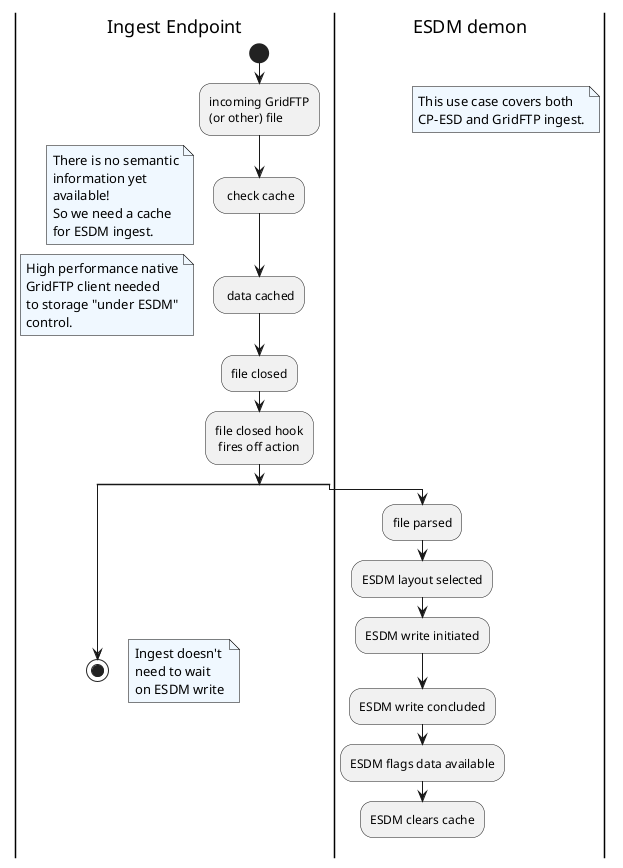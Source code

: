 @startuml
skinparam note {
    BackgroundColor AliceBlue
    BorderColor Black
}
|Ingest Endpoint|
start
:incoming GridFTP\n(or other) file;
|ESDM demon|
floating note right
This use case covers both
CP-ESD and GridFTP ingest.
endnote
|Ingest Endpoint|
: check cache;
floating note left
There is no semantic
information yet
available!
So we need a cache
for ESDM ingest.
endnote
|Ingest Endpoint|
: data cached;
floating note left
High performance native
GridFTP client needed
to storage "under ESDM"
control.
endnote
|Ingest Endpoint|
:file closed;
:file closed hook\n fires off action;
split
    stop
    floating note right
    Ingest doesn't
    need to wait
    on ESDM write
    endnote
split again
    |ESDM demon|
    :file parsed;
    :ESDM layout selected;
    :ESDM write initiated;
    :ESDM write concluded;
    :ESDM flags data available;
    :ESDM clears cache;
    detach
endsplit

@enduml
